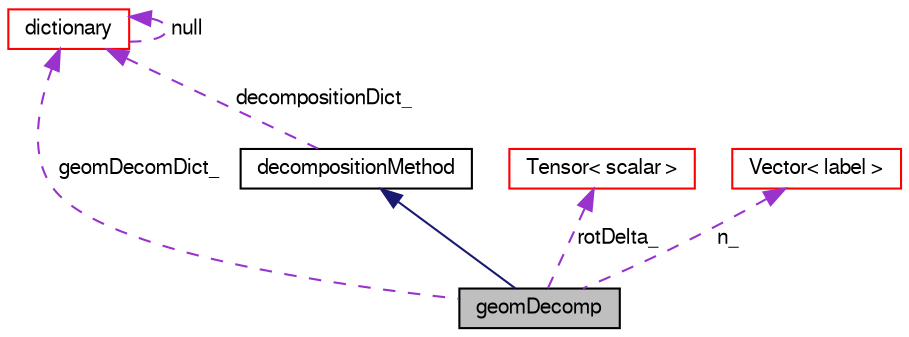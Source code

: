 digraph "geomDecomp"
{
  bgcolor="transparent";
  edge [fontname="FreeSans",fontsize="10",labelfontname="FreeSans",labelfontsize="10"];
  node [fontname="FreeSans",fontsize="10",shape=record];
  Node4 [label="geomDecomp",height=0.2,width=0.4,color="black", fillcolor="grey75", style="filled", fontcolor="black"];
  Node5 -> Node4 [dir="back",color="midnightblue",fontsize="10",style="solid",fontname="FreeSans"];
  Node5 [label="decompositionMethod",height=0.2,width=0.4,color="black",URL="$a28594.html",tooltip="Abstract base class for decomposition. "];
  Node6 -> Node5 [dir="back",color="darkorchid3",fontsize="10",style="dashed",label=" decompositionDict_" ,fontname="FreeSans"];
  Node6 [label="dictionary",height=0.2,width=0.4,color="red",URL="$a26014.html",tooltip="A list of keyword definitions, which are a keyword followed by any number of values (e..."];
  Node6 -> Node6 [dir="back",color="darkorchid3",fontsize="10",style="dashed",label=" null" ,fontname="FreeSans"];
  Node19 -> Node4 [dir="back",color="darkorchid3",fontsize="10",style="dashed",label=" rotDelta_" ,fontname="FreeSans"];
  Node19 [label="Tensor\< scalar \>",height=0.2,width=0.4,color="red",URL="$a27634.html"];
  Node6 -> Node4 [dir="back",color="darkorchid3",fontsize="10",style="dashed",label=" geomDecomDict_" ,fontname="FreeSans"];
  Node25 -> Node4 [dir="back",color="darkorchid3",fontsize="10",style="dashed",label=" n_" ,fontname="FreeSans"];
  Node25 [label="Vector\< label \>",height=0.2,width=0.4,color="red",URL="$a28442.html"];
}

